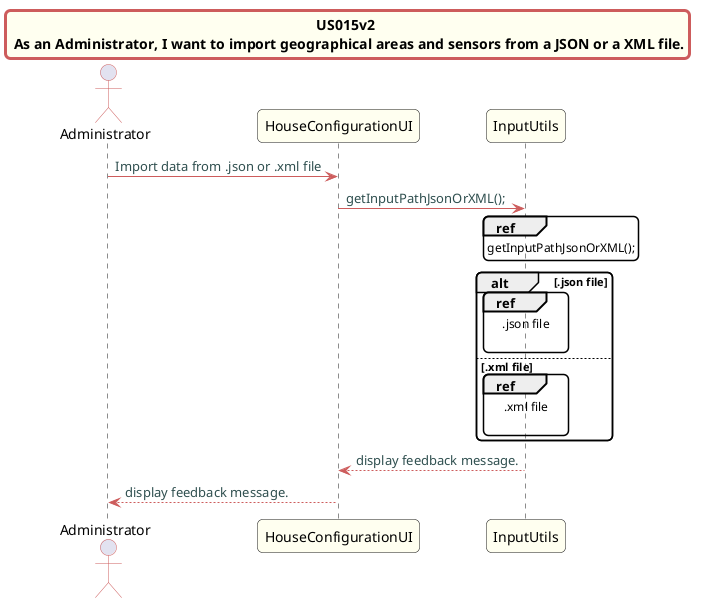 @startuml
title US015v2 \n As an Administrator, I want to import geographical areas and sensors from a JSON or a XML file.
skinparam titleBorderRoundCorner 10
skinparam titleBorderThickness 3
skinparam titleBorderColor indianred
skinparam titleBackgroundColor ivory
skinparam FontName quicksand

skinparam actor {
  BorderColor indianred
  }

skinparam sequence {
  LifeLineBackgroundColor indianred
  ParticipantBackgroundColor ivory
}

skinparam roundcorner 10

skinparam component {
  arrowThickness 1
  ArrowFontName Verdana
  ArrowColor indianred
  ArrowFontColor darkslategrey
}


actor Administrator
Administrator -> HouseConfigurationUI: Import data from .json or .xml file
HouseConfigurationUI -> InputUtils: getInputPathJsonOrXML();
ref over InputUtils
getInputPathJsonOrXML();
end ref
alt .json file

ref over InputUtils
.json file

end ref
else .xml file
ref over InputUtils
.xml file

end
end alt
InputUtils --> HouseConfigurationUI: display feedback message.
HouseConfigurationUI --> Administrator: display feedback message.
@enduml